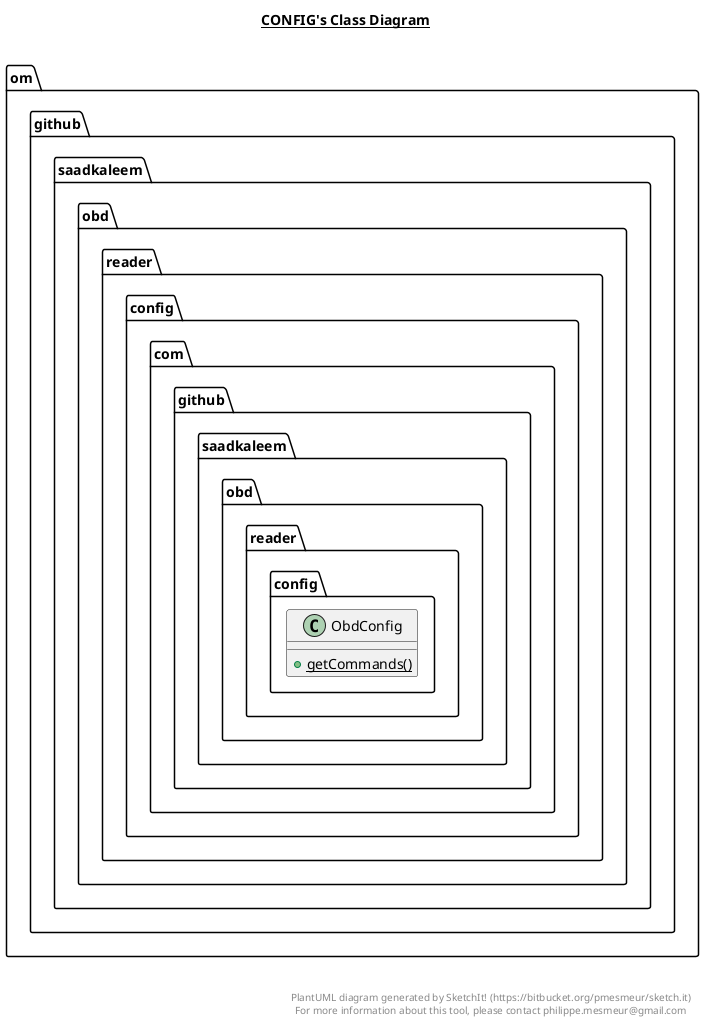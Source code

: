 @startuml

title __CONFIG's Class Diagram__\n

    namespace om.github.saadkaleem.obd.reader.config {
      class com.github.saadkaleem.obd.reader.config.ObdConfig {
          {static} + getCommands()
      }
    }
  



right footer


PlantUML diagram generated by SketchIt! (https://bitbucket.org/pmesmeur/sketch.it)
For more information about this tool, please contact philippe.mesmeur@gmail.com
endfooter

@enduml
